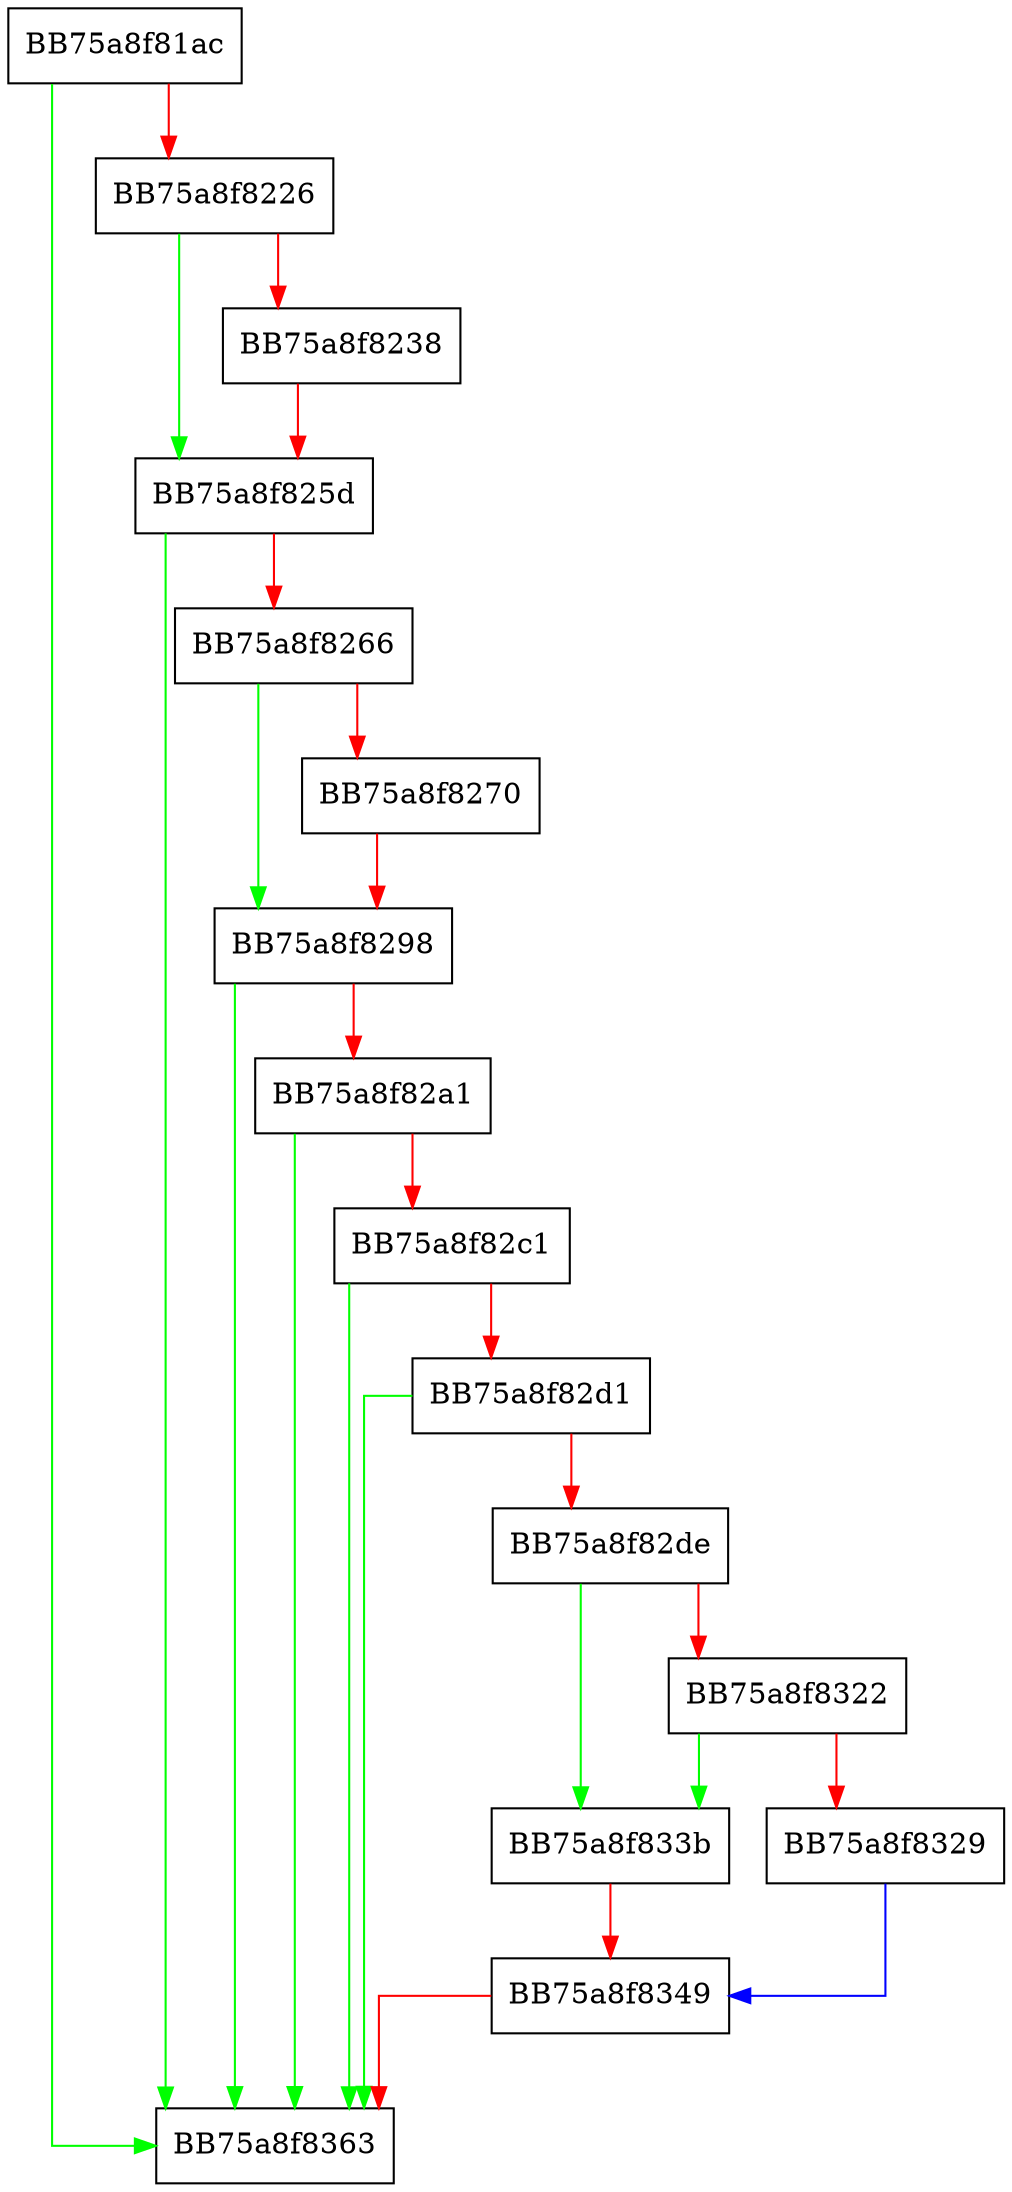 digraph _restart_if_config_different {
  node [shape="box"];
  graph [splines=ortho];
  BB75a8f81ac -> BB75a8f8363 [color="green"];
  BB75a8f81ac -> BB75a8f8226 [color="red"];
  BB75a8f8226 -> BB75a8f825d [color="green"];
  BB75a8f8226 -> BB75a8f8238 [color="red"];
  BB75a8f8238 -> BB75a8f825d [color="red"];
  BB75a8f825d -> BB75a8f8363 [color="green"];
  BB75a8f825d -> BB75a8f8266 [color="red"];
  BB75a8f8266 -> BB75a8f8298 [color="green"];
  BB75a8f8266 -> BB75a8f8270 [color="red"];
  BB75a8f8270 -> BB75a8f8298 [color="red"];
  BB75a8f8298 -> BB75a8f8363 [color="green"];
  BB75a8f8298 -> BB75a8f82a1 [color="red"];
  BB75a8f82a1 -> BB75a8f8363 [color="green"];
  BB75a8f82a1 -> BB75a8f82c1 [color="red"];
  BB75a8f82c1 -> BB75a8f8363 [color="green"];
  BB75a8f82c1 -> BB75a8f82d1 [color="red"];
  BB75a8f82d1 -> BB75a8f8363 [color="green"];
  BB75a8f82d1 -> BB75a8f82de [color="red"];
  BB75a8f82de -> BB75a8f833b [color="green"];
  BB75a8f82de -> BB75a8f8322 [color="red"];
  BB75a8f8322 -> BB75a8f833b [color="green"];
  BB75a8f8322 -> BB75a8f8329 [color="red"];
  BB75a8f8329 -> BB75a8f8349 [color="blue"];
  BB75a8f833b -> BB75a8f8349 [color="red"];
  BB75a8f8349 -> BB75a8f8363 [color="red"];
}